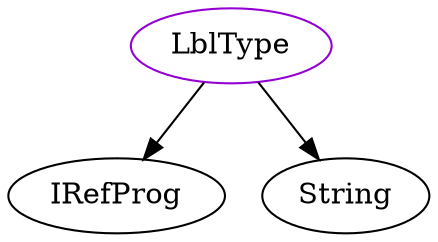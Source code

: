 digraph lbltype{
LblType -> IRefProg;
LblType -> String;
LblType	[shape=oval, color=darkviolet, label="LblType"];
}
